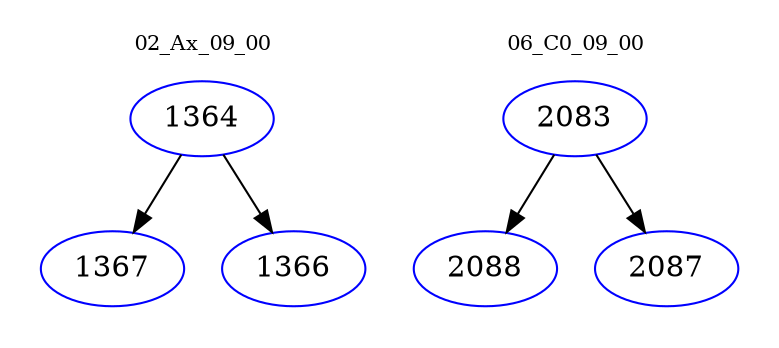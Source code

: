 digraph{
subgraph cluster_0 {
color = white
label = "02_Ax_09_00";
fontsize=10;
T0_1364 [label="1364", color="blue"]
T0_1364 -> T0_1367 [color="black"]
T0_1367 [label="1367", color="blue"]
T0_1364 -> T0_1366 [color="black"]
T0_1366 [label="1366", color="blue"]
}
subgraph cluster_1 {
color = white
label = "06_C0_09_00";
fontsize=10;
T1_2083 [label="2083", color="blue"]
T1_2083 -> T1_2088 [color="black"]
T1_2088 [label="2088", color="blue"]
T1_2083 -> T1_2087 [color="black"]
T1_2087 [label="2087", color="blue"]
}
}
